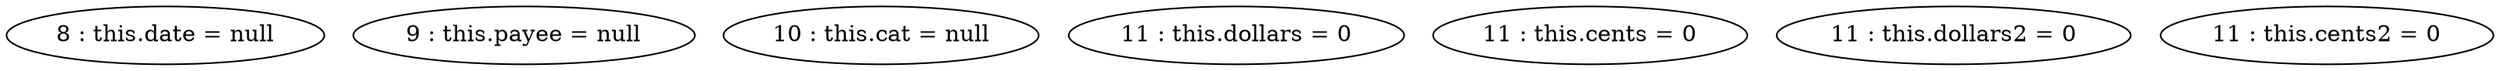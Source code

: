 digraph G {
"8 : this.date = null"
"9 : this.payee = null"
"10 : this.cat = null"
"11 : this.dollars = 0"
"11 : this.cents = 0"
"11 : this.dollars2 = 0"
"11 : this.cents2 = 0"
}